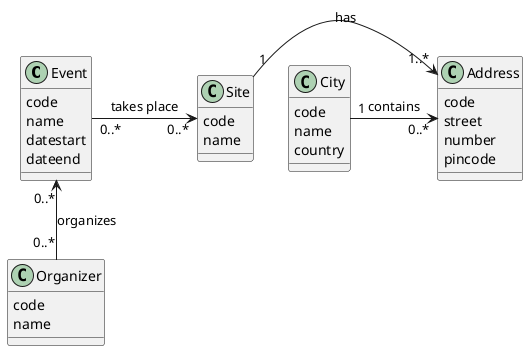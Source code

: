 @startuml attraction

class Event{
code
name
datestart
dateend
}

class Site{
code
name
}

class Address{
code
street
number
pincode
}

class City{
code
name
country
}

class Organizer{
code
name
}

City "1" --right--> "0..*" Address : contains
Site "1" --right--> "1..*" Address : has
Event "0..*" --right--> "0..*" Site : takes place
Organizer "0..*" -up-> "0..*" Event : organizes

@enduml